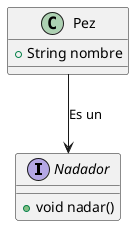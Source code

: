 @startuml
interface Nadador {
    + void nadar()
}

Class Pez {
    + String nombre
}

Pez --> Nadador : Es un
@enduml
